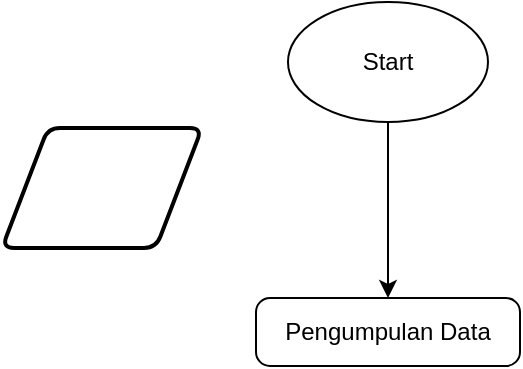<mxfile version="20.0.4" type="github">
  <diagram id="V_NutxAQ6Du9BUnQE3WQ" name="Page-1">
    <mxGraphModel dx="397" dy="640" grid="0" gridSize="10" guides="1" tooltips="1" connect="1" arrows="1" fold="1" page="1" pageScale="1" pageWidth="827" pageHeight="1169" math="0" shadow="0">
      <root>
        <mxCell id="0" />
        <mxCell id="1" parent="0" />
        <mxCell id="l8y5G0Drvy17OrBLyzTF-5" style="edgeStyle=orthogonalEdgeStyle;rounded=0;orthogonalLoop=1;jettySize=auto;html=1;entryX=0.5;entryY=0;entryDx=0;entryDy=0;" edge="1" parent="1" source="l8y5G0Drvy17OrBLyzTF-2" target="l8y5G0Drvy17OrBLyzTF-7">
          <mxGeometry relative="1" as="geometry">
            <mxPoint x="414" y="171" as="targetPoint" />
          </mxGeometry>
        </mxCell>
        <mxCell id="l8y5G0Drvy17OrBLyzTF-2" value="Start" style="strokeWidth=1;html=1;shape=mxgraph.flowchart.start_1;whiteSpace=wrap;" vertex="1" parent="1">
          <mxGeometry x="364" y="22" width="100" height="60" as="geometry" />
        </mxCell>
        <mxCell id="l8y5G0Drvy17OrBLyzTF-6" value="" style="shape=parallelogram;html=1;strokeWidth=2;perimeter=parallelogramPerimeter;whiteSpace=wrap;rounded=1;arcSize=12;size=0.23;" vertex="1" parent="1">
          <mxGeometry x="221" y="85" width="100" height="60" as="geometry" />
        </mxCell>
        <mxCell id="l8y5G0Drvy17OrBLyzTF-7" value="Pengumpulan Data" style="rounded=1;whiteSpace=wrap;html=1;absoluteArcSize=1;arcSize=14;strokeWidth=1;" vertex="1" parent="1">
          <mxGeometry x="348" y="170" width="132" height="34" as="geometry" />
        </mxCell>
      </root>
    </mxGraphModel>
  </diagram>
</mxfile>
